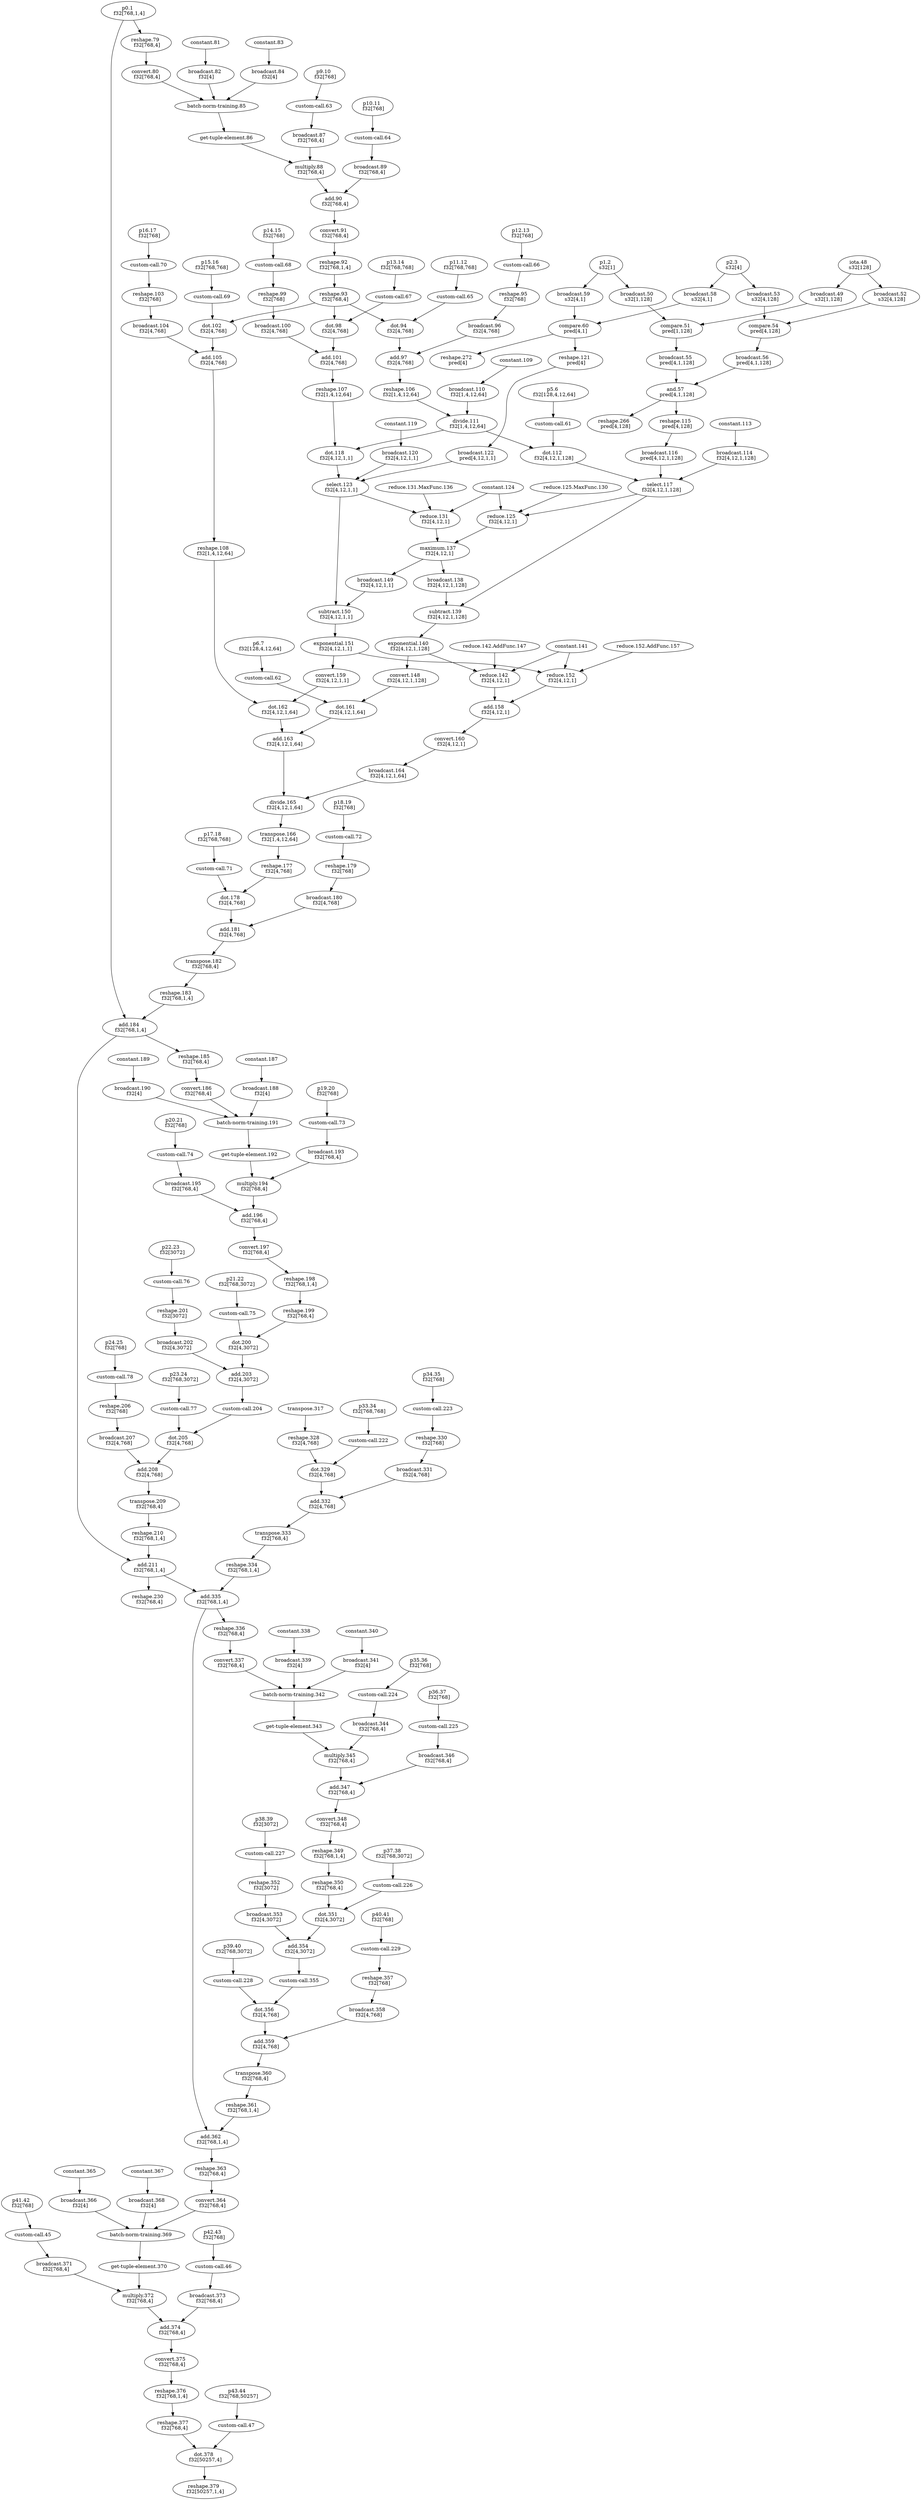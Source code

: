 digraph HloModule { 
	"p43.44" [label="p43.44 \n f32[768,50257]"];
	"iota.48" [label="iota.48 \n s32[128]"];
	"broadcast.49" [label="broadcast.49 \n s32[1,128]"];
	"p1.2" [label="p1.2 \n s32[1]"];
	"broadcast.50" [label="broadcast.50 \n s32[1,128]"];
	"compare.51" [label="compare.51 \n pred[1,128]"];
	"broadcast.55" [label="broadcast.55 \n pred[4,1,128]"];
	"broadcast.52" [label="broadcast.52 \n s32[4,128]"];
	"p2.3" [label="p2.3 \n s32[4]"];
	"broadcast.53" [label="broadcast.53 \n s32[4,128]"];
	"compare.54" [label="compare.54 \n pred[4,128]"];
	"broadcast.56" [label="broadcast.56 \n pred[4,1,128]"];
	"and.57" [label="and.57 \n pred[4,1,128]"];
	"reshape.266" [label="reshape.266 \n pred[4,128]"];
	"reshape.115" [label="reshape.115 \n pred[4,128]"];
	"broadcast.116" [label="broadcast.116 \n pred[4,12,1,128]"];
	"p0.1" [label="p0.1 \n f32[768,1,4]"];
	"reshape.79" [label="reshape.79 \n f32[768,4]"];
	"convert.80" [label="convert.80 \n f32[768,4]"];
	"broadcast.82" [label="broadcast.82 \n f32[4]"];
	"broadcast.84" [label="broadcast.84 \n f32[4]"];
	"p9.10" [label="p9.10 \n f32[768]"];
	"broadcast.87" [label="broadcast.87 \n f32[768,4]"];
	"multiply.88" [label="multiply.88 \n f32[768,4]"];
	"p10.11" [label="p10.11 \n f32[768]"];
	"broadcast.89" [label="broadcast.89 \n f32[768,4]"];
	"add.90" [label="add.90 \n f32[768,4]"];
	"convert.91" [label="convert.91 \n f32[768,4]"];
	"reshape.92" [label="reshape.92 \n f32[768,1,4]"];
	"reshape.93" [label="reshape.93 \n f32[768,4]"];
	"p11.12" [label="p11.12 \n f32[768,768]"];
	"dot.94" [label="dot.94 \n f32[4,768]"];
	"p12.13" [label="p12.13 \n f32[768]"];
	"reshape.95" [label="reshape.95 \n f32[768]"];
	"broadcast.96" [label="broadcast.96 \n f32[4,768]"];
	"add.97" [label="add.97 \n f32[4,768]"];
	"reshape.106" [label="reshape.106 \n f32[1,4,12,64]"];
	"broadcast.110" [label="broadcast.110 \n f32[1,4,12,64]"];
	"divide.111" [label="divide.111 \n f32[1,4,12,64]"];
	"p5.6" [label="p5.6 \n f32[128,4,12,64]"];
	"dot.112" [label="dot.112 \n f32[4,12,1,128]"];
	"broadcast.114" [label="broadcast.114 \n f32[4,12,1,128]"];
	"select.117" [label="select.117 \n f32[4,12,1,128]"];
	"reduce.125" [label="reduce.125 \n f32[4,12,1]"];
	"broadcast.59" [label="broadcast.59 \n s32[4,1]"];
	"broadcast.58" [label="broadcast.58 \n s32[4,1]"];
	"compare.60" [label="compare.60 \n pred[4,1]"];
	"reshape.121" [label="reshape.121 \n pred[4]"];
	"broadcast.122" [label="broadcast.122 \n pred[4,12,1,1]"];
	"p13.14" [label="p13.14 \n f32[768,768]"];
	"dot.98" [label="dot.98 \n f32[4,768]"];
	"p14.15" [label="p14.15 \n f32[768]"];
	"reshape.99" [label="reshape.99 \n f32[768]"];
	"broadcast.100" [label="broadcast.100 \n f32[4,768]"];
	"add.101" [label="add.101 \n f32[4,768]"];
	"reshape.107" [label="reshape.107 \n f32[1,4,12,64]"];
	"dot.118" [label="dot.118 \n f32[4,12,1,1]"];
	"broadcast.120" [label="broadcast.120 \n f32[4,12,1,1]"];
	"select.123" [label="select.123 \n f32[4,12,1,1]"];
	"reduce.131" [label="reduce.131 \n f32[4,12,1]"];
	"maximum.137" [label="maximum.137 \n f32[4,12,1]"];
	"broadcast.138" [label="broadcast.138 \n f32[4,12,1,128]"];
	"subtract.139" [label="subtract.139 \n f32[4,12,1,128]"];
	"exponential.140" [label="exponential.140 \n f32[4,12,1,128]"];
	"convert.148" [label="convert.148 \n f32[4,12,1,128]"];
	"p6.7" [label="p6.7 \n f32[128,4,12,64]"];
	"dot.161" [label="dot.161 \n f32[4,12,1,64]"];
	"broadcast.149" [label="broadcast.149 \n f32[4,12,1,1]"];
	"subtract.150" [label="subtract.150 \n f32[4,12,1,1]"];
	"exponential.151" [label="exponential.151 \n f32[4,12,1,1]"];
	"convert.159" [label="convert.159 \n f32[4,12,1,1]"];
	"p15.16" [label="p15.16 \n f32[768,768]"];
	"dot.102" [label="dot.102 \n f32[4,768]"];
	"p16.17" [label="p16.17 \n f32[768]"];
	"reshape.103" [label="reshape.103 \n f32[768]"];
	"broadcast.104" [label="broadcast.104 \n f32[4,768]"];
	"add.105" [label="add.105 \n f32[4,768]"];
	"reshape.108" [label="reshape.108 \n f32[1,4,12,64]"];
	"dot.162" [label="dot.162 \n f32[4,12,1,64]"];
	"add.163" [label="add.163 \n f32[4,12,1,64]"];
	"reduce.142" [label="reduce.142 \n f32[4,12,1]"];
	"reduce.152" [label="reduce.152 \n f32[4,12,1]"];
	"add.158" [label="add.158 \n f32[4,12,1]"];
	"convert.160" [label="convert.160 \n f32[4,12,1]"];
	"broadcast.164" [label="broadcast.164 \n f32[4,12,1,64]"];
	"divide.165" [label="divide.165 \n f32[4,12,1,64]"];
	"transpose.166" [label="transpose.166 \n f32[1,4,12,64]"];
	"reshape.177" [label="reshape.177 \n f32[4,768]"];
	"p17.18" [label="p17.18 \n f32[768,768]"];
	"dot.178" [label="dot.178 \n f32[4,768]"];
	"p18.19" [label="p18.19 \n f32[768]"];
	"reshape.179" [label="reshape.179 \n f32[768]"];
	"broadcast.180" [label="broadcast.180 \n f32[4,768]"];
	"add.181" [label="add.181 \n f32[4,768]"];
	"transpose.182" [label="transpose.182 \n f32[768,4]"];
	"reshape.183" [label="reshape.183 \n f32[768,1,4]"];
	"add.184" [label="add.184 \n f32[768,1,4]"];
	"reshape.185" [label="reshape.185 \n f32[768,4]"];
	"convert.186" [label="convert.186 \n f32[768,4]"];
	"broadcast.188" [label="broadcast.188 \n f32[4]"];
	"broadcast.190" [label="broadcast.190 \n f32[4]"];
	"p19.20" [label="p19.20 \n f32[768]"];
	"broadcast.193" [label="broadcast.193 \n f32[768,4]"];
	"multiply.194" [label="multiply.194 \n f32[768,4]"];
	"p20.21" [label="p20.21 \n f32[768]"];
	"broadcast.195" [label="broadcast.195 \n f32[768,4]"];
	"add.196" [label="add.196 \n f32[768,4]"];
	"convert.197" [label="convert.197 \n f32[768,4]"];
	"reshape.198" [label="reshape.198 \n f32[768,1,4]"];
	"reshape.199" [label="reshape.199 \n f32[768,4]"];
	"p21.22" [label="p21.22 \n f32[768,3072]"];
	"dot.200" [label="dot.200 \n f32[4,3072]"];
	"p22.23" [label="p22.23 \n f32[3072]"];
	"reshape.201" [label="reshape.201 \n f32[3072]"];
	"broadcast.202" [label="broadcast.202 \n f32[4,3072]"];
	"add.203" [label="add.203 \n f32[4,3072]"];
	"p23.24" [label="p23.24 \n f32[768,3072]"];
	"dot.205" [label="dot.205 \n f32[4,768]"];
	"p24.25" [label="p24.25 \n f32[768]"];
	"reshape.206" [label="reshape.206 \n f32[768]"];
	"broadcast.207" [label="broadcast.207 \n f32[4,768]"];
	"add.208" [label="add.208 \n f32[4,768]"];
	"transpose.209" [label="transpose.209 \n f32[768,4]"];
	"reshape.210" [label="reshape.210 \n f32[768,1,4]"];
	"add.211" [label="add.211 \n f32[768,1,4]"];
	"reshape.230" [label="reshape.230 \n f32[768,4]"];
	"reshape.272" [label="reshape.272 \n pred[4]"];
	"reshape.328" [label="reshape.328 \n f32[4,768]"];
	"p33.34" [label="p33.34 \n f32[768,768]"];
	"dot.329" [label="dot.329 \n f32[4,768]"];
	"p34.35" [label="p34.35 \n f32[768]"];
	"reshape.330" [label="reshape.330 \n f32[768]"];
	"broadcast.331" [label="broadcast.331 \n f32[4,768]"];
	"add.332" [label="add.332 \n f32[4,768]"];
	"transpose.333" [label="transpose.333 \n f32[768,4]"];
	"reshape.334" [label="reshape.334 \n f32[768,1,4]"];
	"add.335" [label="add.335 \n f32[768,1,4]"];
	"reshape.336" [label="reshape.336 \n f32[768,4]"];
	"convert.337" [label="convert.337 \n f32[768,4]"];
	"broadcast.339" [label="broadcast.339 \n f32[4]"];
	"broadcast.341" [label="broadcast.341 \n f32[4]"];
	"p35.36" [label="p35.36 \n f32[768]"];
	"broadcast.344" [label="broadcast.344 \n f32[768,4]"];
	"multiply.345" [label="multiply.345 \n f32[768,4]"];
	"p36.37" [label="p36.37 \n f32[768]"];
	"broadcast.346" [label="broadcast.346 \n f32[768,4]"];
	"add.347" [label="add.347 \n f32[768,4]"];
	"convert.348" [label="convert.348 \n f32[768,4]"];
	"reshape.349" [label="reshape.349 \n f32[768,1,4]"];
	"reshape.350" [label="reshape.350 \n f32[768,4]"];
	"p37.38" [label="p37.38 \n f32[768,3072]"];
	"dot.351" [label="dot.351 \n f32[4,3072]"];
	"p38.39" [label="p38.39 \n f32[3072]"];
	"reshape.352" [label="reshape.352 \n f32[3072]"];
	"broadcast.353" [label="broadcast.353 \n f32[4,3072]"];
	"add.354" [label="add.354 \n f32[4,3072]"];
	"p39.40" [label="p39.40 \n f32[768,3072]"];
	"dot.356" [label="dot.356 \n f32[4,768]"];
	"p40.41" [label="p40.41 \n f32[768]"];
	"reshape.357" [label="reshape.357 \n f32[768]"];
	"broadcast.358" [label="broadcast.358 \n f32[4,768]"];
	"add.359" [label="add.359 \n f32[4,768]"];
	"transpose.360" [label="transpose.360 \n f32[768,4]"];
	"reshape.361" [label="reshape.361 \n f32[768,1,4]"];
	"add.362" [label="add.362 \n f32[768,1,4]"];
	"reshape.363" [label="reshape.363 \n f32[768,4]"];
	"convert.364" [label="convert.364 \n f32[768,4]"];
	"broadcast.366" [label="broadcast.366 \n f32[4]"];
	"broadcast.368" [label="broadcast.368 \n f32[4]"];
	"p41.42" [label="p41.42 \n f32[768]"];
	"broadcast.371" [label="broadcast.371 \n f32[768,4]"];
	"multiply.372" [label="multiply.372 \n f32[768,4]"];
	"p42.43" [label="p42.43 \n f32[768]"];
	"broadcast.373" [label="broadcast.373 \n f32[768,4]"];
	"add.374" [label="add.374 \n f32[768,4]"];
	"convert.375" [label="convert.375 \n f32[768,4]"];
	"reshape.376" [label="reshape.376 \n f32[768,1,4]"];
	"reshape.377" [label="reshape.377 \n f32[768,4]"];
	"dot.378" [label="dot.378 \n f32[50257,4]"];
	"reshape.379" [label="reshape.379 \n f32[50257,1,4]"]; 
 	"p43.44" -> "custom-call.47";
	"iota.48" -> "broadcast.49";
	"p1.2" -> "broadcast.50";
	"broadcast.49" -> "compare.51";
	"broadcast.50" -> "compare.51";
	"compare.51" -> "broadcast.55";
	"iota.48" -> "broadcast.52";
	"p2.3" -> "broadcast.53";
	"broadcast.52" -> "compare.54";
	"broadcast.53" -> "compare.54";
	"compare.54" -> "broadcast.56";
	"broadcast.55" -> "and.57";
	"broadcast.56" -> "and.57";
	"and.57" -> "reshape.266";
	"and.57" -> "reshape.115";
	"reshape.115" -> "broadcast.116";
	"p0.1" -> "reshape.79";
	"reshape.79" -> "convert.80";
	"constant.81" -> "broadcast.82";
	"constant.83" -> "broadcast.84";
	"convert.80" -> "batch-norm-training.85";
	"broadcast.82" -> "batch-norm-training.85";
	"broadcast.84" -> "batch-norm-training.85";
	"batch-norm-training.85" -> "get-tuple-element.86";
	"p9.10" -> "custom-call.63";
	"custom-call.63" -> "broadcast.87";
	"get-tuple-element.86" -> "multiply.88";
	"broadcast.87" -> "multiply.88";
	"p10.11" -> "custom-call.64";
	"custom-call.64" -> "broadcast.89";
	"multiply.88" -> "add.90";
	"broadcast.89" -> "add.90";
	"add.90" -> "convert.91";
	"convert.91" -> "reshape.92";
	"reshape.92" -> "reshape.93";
	"p11.12" -> "custom-call.65";
	"reshape.93" -> "dot.94";
	"custom-call.65" -> "dot.94";
	"p12.13" -> "custom-call.66";
	"custom-call.66" -> "reshape.95";
	"reshape.95" -> "broadcast.96";
	"dot.94" -> "add.97";
	"broadcast.96" -> "add.97";
	"add.97" -> "reshape.106";
	"constant.109" -> "broadcast.110";
	"reshape.106" -> "divide.111";
	"broadcast.110" -> "divide.111";
	"p5.6" -> "custom-call.61";
	"divide.111" -> "dot.112";
	"custom-call.61" -> "dot.112";
	"constant.113" -> "broadcast.114";
	"broadcast.116" -> "select.117";
	"dot.112" -> "select.117";
	"broadcast.114" -> "select.117";
	"select.117" -> "reduce.125";
	"constant.124" -> "reduce.125";
	"reduce.125.MaxFunc.130" -> "reduce.125";
	"p1.2" -> "broadcast.59";
	"p2.3" -> "broadcast.58";
	"broadcast.59" -> "compare.60";
	"broadcast.58" -> "compare.60";
	"compare.60" -> "reshape.121";
	"reshape.121" -> "broadcast.122";
	"p13.14" -> "custom-call.67";
	"reshape.93" -> "dot.98";
	"custom-call.67" -> "dot.98";
	"p14.15" -> "custom-call.68";
	"custom-call.68" -> "reshape.99";
	"reshape.99" -> "broadcast.100";
	"dot.98" -> "add.101";
	"broadcast.100" -> "add.101";
	"add.101" -> "reshape.107";
	"divide.111" -> "dot.118";
	"reshape.107" -> "dot.118";
	"constant.119" -> "broadcast.120";
	"broadcast.122" -> "select.123";
	"dot.118" -> "select.123";
	"broadcast.120" -> "select.123";
	"select.123" -> "reduce.131";
	"constant.124" -> "reduce.131";
	"reduce.131.MaxFunc.136" -> "reduce.131";
	"reduce.125" -> "maximum.137";
	"reduce.131" -> "maximum.137";
	"maximum.137" -> "broadcast.138";
	"select.117" -> "subtract.139";
	"broadcast.138" -> "subtract.139";
	"subtract.139" -> "exponential.140";
	"exponential.140" -> "convert.148";
	"p6.7" -> "custom-call.62";
	"convert.148" -> "dot.161";
	"custom-call.62" -> "dot.161";
	"maximum.137" -> "broadcast.149";
	"select.123" -> "subtract.150";
	"broadcast.149" -> "subtract.150";
	"subtract.150" -> "exponential.151";
	"exponential.151" -> "convert.159";
	"p15.16" -> "custom-call.69";
	"reshape.93" -> "dot.102";
	"custom-call.69" -> "dot.102";
	"p16.17" -> "custom-call.70";
	"custom-call.70" -> "reshape.103";
	"reshape.103" -> "broadcast.104";
	"dot.102" -> "add.105";
	"broadcast.104" -> "add.105";
	"add.105" -> "reshape.108";
	"convert.159" -> "dot.162";
	"reshape.108" -> "dot.162";
	"dot.161" -> "add.163";
	"dot.162" -> "add.163";
	"exponential.140" -> "reduce.142";
	"constant.141" -> "reduce.142";
	"reduce.142.AddFunc.147" -> "reduce.142";
	"exponential.151" -> "reduce.152";
	"constant.141" -> "reduce.152";
	"reduce.152.AddFunc.157" -> "reduce.152";
	"reduce.142" -> "add.158";
	"reduce.152" -> "add.158";
	"add.158" -> "convert.160";
	"convert.160" -> "broadcast.164";
	"add.163" -> "divide.165";
	"broadcast.164" -> "divide.165";
	"divide.165" -> "transpose.166";
	"transpose.166" -> "reshape.177";
	"p17.18" -> "custom-call.71";
	"reshape.177" -> "dot.178";
	"custom-call.71" -> "dot.178";
	"p18.19" -> "custom-call.72";
	"custom-call.72" -> "reshape.179";
	"reshape.179" -> "broadcast.180";
	"dot.178" -> "add.181";
	"broadcast.180" -> "add.181";
	"add.181" -> "transpose.182";
	"transpose.182" -> "reshape.183";
	"reshape.183" -> "add.184";
	"p0.1" -> "add.184";
	"add.184" -> "reshape.185";
	"reshape.185" -> "convert.186";
	"constant.187" -> "broadcast.188";
	"constant.189" -> "broadcast.190";
	"convert.186" -> "batch-norm-training.191";
	"broadcast.188" -> "batch-norm-training.191";
	"broadcast.190" -> "batch-norm-training.191";
	"batch-norm-training.191" -> "get-tuple-element.192";
	"p19.20" -> "custom-call.73";
	"custom-call.73" -> "broadcast.193";
	"get-tuple-element.192" -> "multiply.194";
	"broadcast.193" -> "multiply.194";
	"p20.21" -> "custom-call.74";
	"custom-call.74" -> "broadcast.195";
	"multiply.194" -> "add.196";
	"broadcast.195" -> "add.196";
	"add.196" -> "convert.197";
	"convert.197" -> "reshape.198";
	"reshape.198" -> "reshape.199";
	"p21.22" -> "custom-call.75";
	"reshape.199" -> "dot.200";
	"custom-call.75" -> "dot.200";
	"p22.23" -> "custom-call.76";
	"custom-call.76" -> "reshape.201";
	"reshape.201" -> "broadcast.202";
	"dot.200" -> "add.203";
	"broadcast.202" -> "add.203";
	"add.203" -> "custom-call.204";
	"p23.24" -> "custom-call.77";
	"custom-call.204" -> "dot.205";
	"custom-call.77" -> "dot.205";
	"p24.25" -> "custom-call.78";
	"custom-call.78" -> "reshape.206";
	"reshape.206" -> "broadcast.207";
	"dot.205" -> "add.208";
	"broadcast.207" -> "add.208";
	"add.208" -> "transpose.209";
	"transpose.209" -> "reshape.210";
	"reshape.210" -> "add.211";
	"add.184" -> "add.211";
	"add.211" -> "reshape.230";
	"compare.60" -> "reshape.272";
	"transpose.317" -> "reshape.328";
	"p33.34" -> "custom-call.222";
	"reshape.328" -> "dot.329";
	"custom-call.222" -> "dot.329";
	"p34.35" -> "custom-call.223";
	"custom-call.223" -> "reshape.330";
	"reshape.330" -> "broadcast.331";
	"dot.329" -> "add.332";
	"broadcast.331" -> "add.332";
	"add.332" -> "transpose.333";
	"transpose.333" -> "reshape.334";
	"reshape.334" -> "add.335";
	"add.211" -> "add.335";
	"add.335" -> "reshape.336";
	"reshape.336" -> "convert.337";
	"constant.338" -> "broadcast.339";
	"constant.340" -> "broadcast.341";
	"convert.337" -> "batch-norm-training.342";
	"broadcast.339" -> "batch-norm-training.342";
	"broadcast.341" -> "batch-norm-training.342";
	"batch-norm-training.342" -> "get-tuple-element.343";
	"p35.36" -> "custom-call.224";
	"custom-call.224" -> "broadcast.344";
	"get-tuple-element.343" -> "multiply.345";
	"broadcast.344" -> "multiply.345";
	"p36.37" -> "custom-call.225";
	"custom-call.225" -> "broadcast.346";
	"multiply.345" -> "add.347";
	"broadcast.346" -> "add.347";
	"add.347" -> "convert.348";
	"convert.348" -> "reshape.349";
	"reshape.349" -> "reshape.350";
	"p37.38" -> "custom-call.226";
	"reshape.350" -> "dot.351";
	"custom-call.226" -> "dot.351";
	"p38.39" -> "custom-call.227";
	"custom-call.227" -> "reshape.352";
	"reshape.352" -> "broadcast.353";
	"dot.351" -> "add.354";
	"broadcast.353" -> "add.354";
	"add.354" -> "custom-call.355";
	"p39.40" -> "custom-call.228";
	"custom-call.355" -> "dot.356";
	"custom-call.228" -> "dot.356";
	"p40.41" -> "custom-call.229";
	"custom-call.229" -> "reshape.357";
	"reshape.357" -> "broadcast.358";
	"dot.356" -> "add.359";
	"broadcast.358" -> "add.359";
	"add.359" -> "transpose.360";
	"transpose.360" -> "reshape.361";
	"reshape.361" -> "add.362";
	"add.335" -> "add.362";
	"add.362" -> "reshape.363";
	"reshape.363" -> "convert.364";
	"constant.365" -> "broadcast.366";
	"constant.367" -> "broadcast.368";
	"convert.364" -> "batch-norm-training.369";
	"broadcast.366" -> "batch-norm-training.369";
	"broadcast.368" -> "batch-norm-training.369";
	"batch-norm-training.369" -> "get-tuple-element.370";
	"p41.42" -> "custom-call.45";
	"custom-call.45" -> "broadcast.371";
	"get-tuple-element.370" -> "multiply.372";
	"broadcast.371" -> "multiply.372";
	"p42.43" -> "custom-call.46";
	"custom-call.46" -> "broadcast.373";
	"multiply.372" -> "add.374";
	"broadcast.373" -> "add.374";
	"add.374" -> "convert.375";
	"convert.375" -> "reshape.376";
	"reshape.376" -> "reshape.377";
	"custom-call.47" -> "dot.378";
	"reshape.377" -> "dot.378";
	"dot.378" -> "reshape.379";
 }